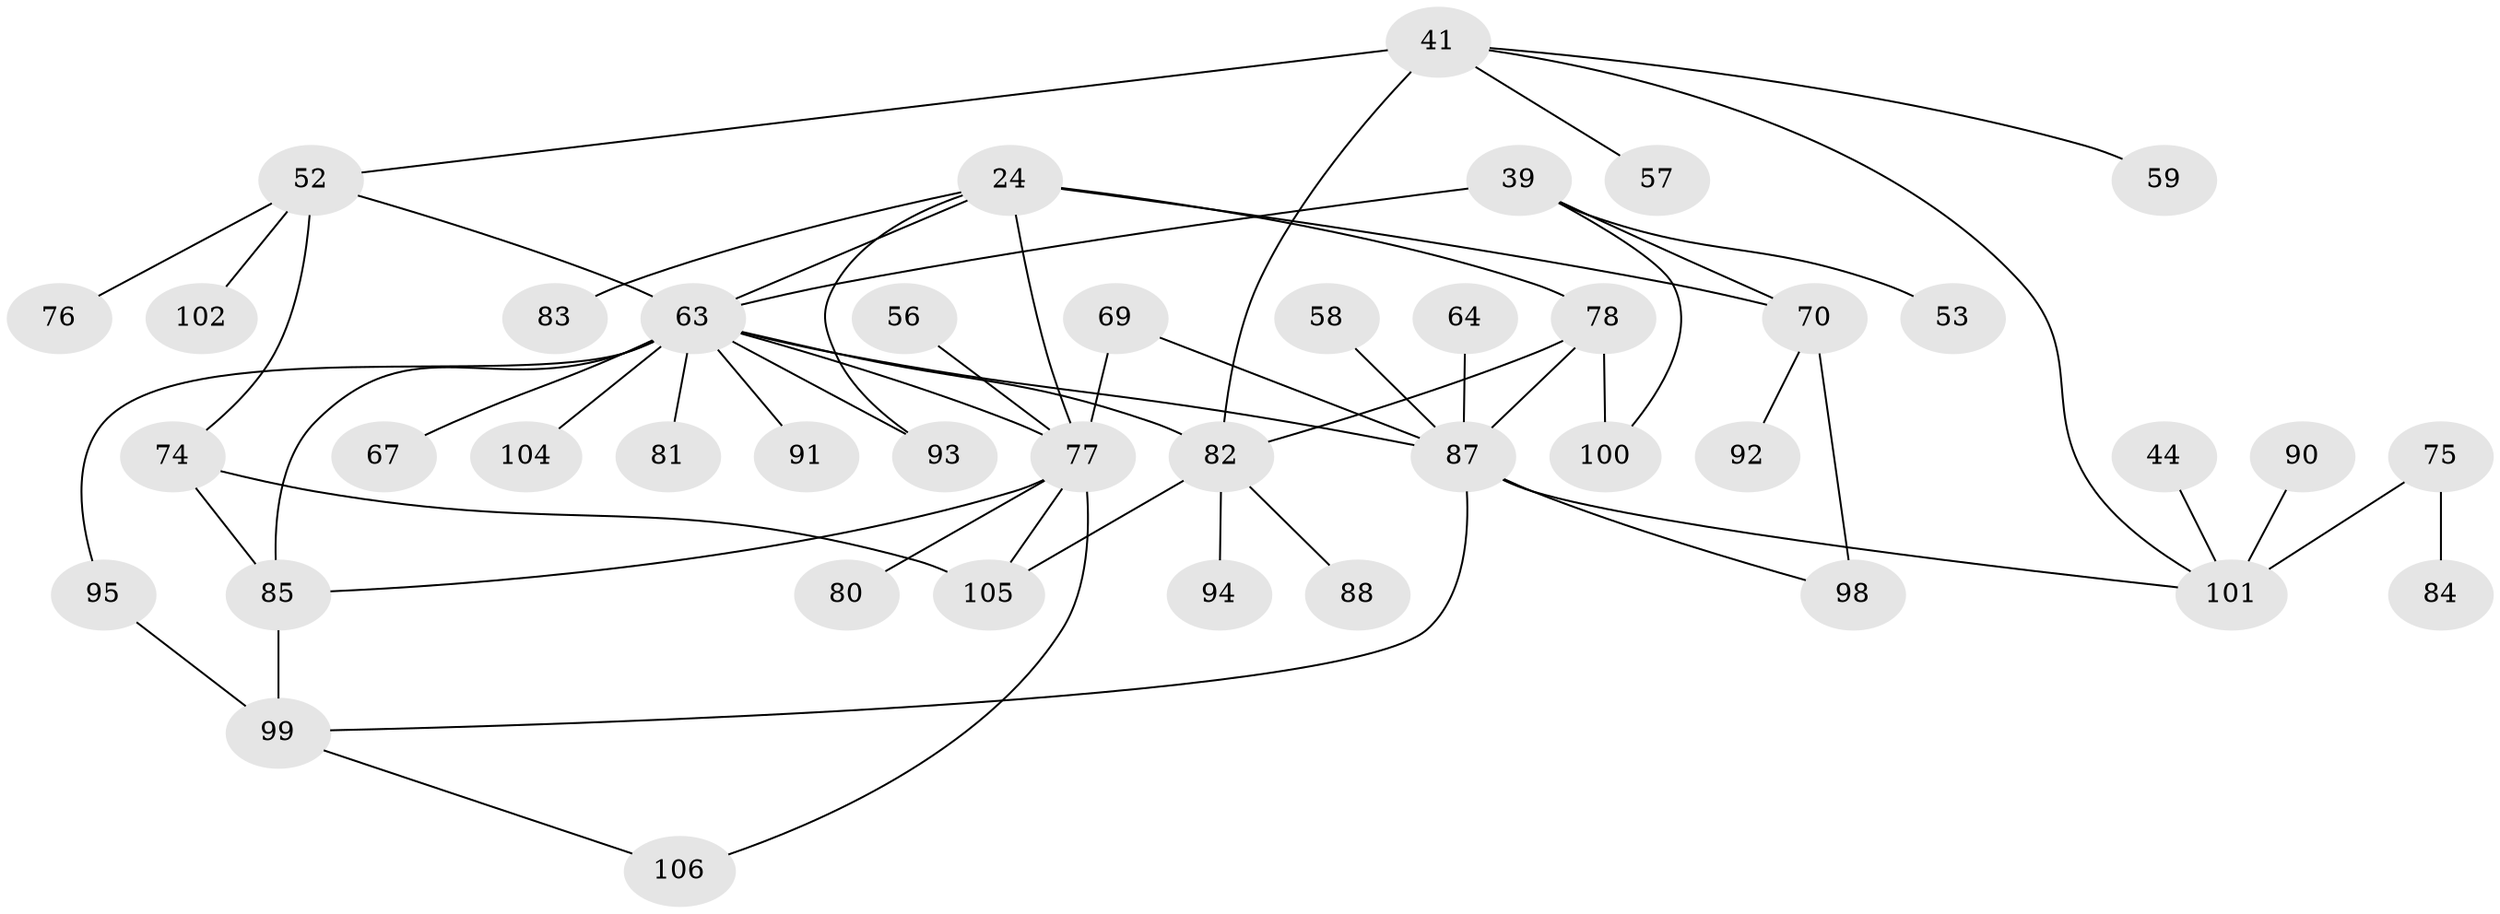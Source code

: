 // original degree distribution, {8: 0.009433962264150943, 4: 0.10377358490566038, 7: 0.009433962264150943, 2: 0.2830188679245283, 5: 0.07547169811320754, 3: 0.1792452830188679, 6: 0.03773584905660377, 1: 0.3018867924528302}
// Generated by graph-tools (version 1.1) at 2025/45/03/04/25 21:45:56]
// undirected, 42 vertices, 58 edges
graph export_dot {
graph [start="1"]
  node [color=gray90,style=filled];
  24 [super="+1"];
  39 [super="+22"];
  41 [super="+29+12"];
  44;
  52 [super="+15"];
  53;
  56 [super="+30"];
  57;
  58;
  59;
  63 [super="+36+54+17+20+46"];
  64 [super="+55"];
  67;
  69;
  70 [super="+48"];
  74 [super="+31"];
  75 [super="+33+68"];
  76;
  77 [super="+50+62"];
  78 [super="+7+10"];
  80;
  81;
  82 [super="+38+3"];
  83;
  84;
  85 [super="+18"];
  87 [super="+45+37"];
  88;
  90;
  91;
  92;
  93 [super="+72"];
  94 [super="+66"];
  95;
  98 [super="+60+97"];
  99 [super="+73+96"];
  100;
  101 [super="+26+42"];
  102;
  104;
  105 [super="+89+103"];
  106 [super="+86"];
  24 -- 70;
  24 -- 77 [weight=3];
  24 -- 83;
  24 -- 78 [weight=2];
  24 -- 93;
  24 -- 63;
  39 -- 53;
  39 -- 100;
  39 -- 63 [weight=2];
  39 -- 70;
  41 -- 82 [weight=2];
  41 -- 52;
  41 -- 101;
  41 -- 59;
  41 -- 57;
  44 -- 101;
  52 -- 102;
  52 -- 74 [weight=2];
  52 -- 76;
  52 -- 63;
  56 -- 77;
  58 -- 87;
  63 -- 81;
  63 -- 67;
  63 -- 104;
  63 -- 95;
  63 -- 91;
  63 -- 82 [weight=2];
  63 -- 77;
  63 -- 93;
  63 -- 85;
  63 -- 87;
  64 -- 87;
  69 -- 87;
  69 -- 77;
  70 -- 92;
  70 -- 98 [weight=2];
  74 -- 85 [weight=2];
  74 -- 105;
  75 -- 84;
  75 -- 101 [weight=2];
  77 -- 80;
  77 -- 105;
  77 -- 85;
  77 -- 106;
  78 -- 100;
  78 -- 82 [weight=2];
  78 -- 87 [weight=3];
  82 -- 88;
  82 -- 94;
  82 -- 105;
  85 -- 99 [weight=2];
  87 -- 99;
  87 -- 101;
  87 -- 98;
  90 -- 101;
  95 -- 99;
  99 -- 106;
}
